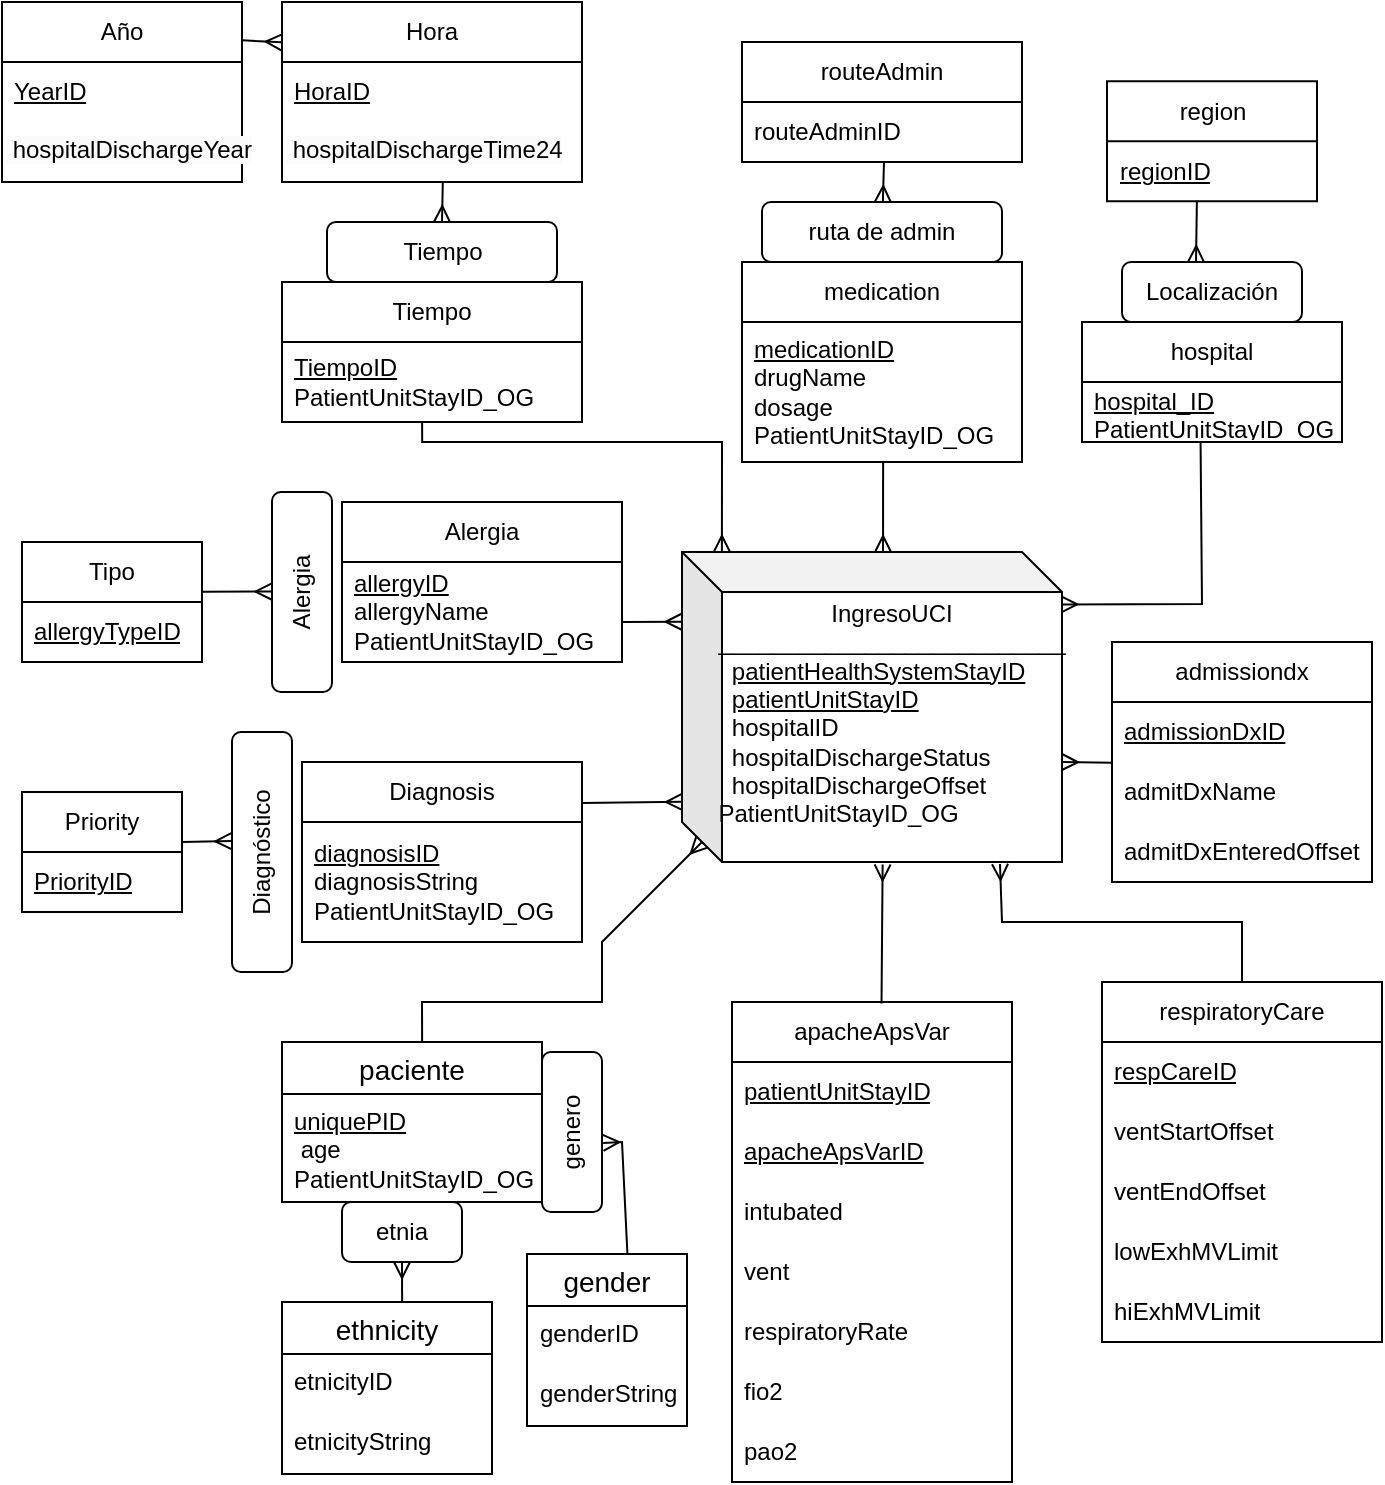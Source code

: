 <mxfile version="25.0.1">
  <diagram name="Page-1" id="neRUsKRhkq-dQKXxiBpQ">
    <mxGraphModel dx="1050" dy="557" grid="1" gridSize="10" guides="1" tooltips="1" connect="1" arrows="1" fold="1" page="1" pageScale="1" pageWidth="850" pageHeight="1100" math="0" shadow="0">
      <root>
        <mxCell id="0" />
        <mxCell id="1" parent="0" />
        <mxCell id="kBk6HN6iRsMimWh2YZ-O-88" value="IngresoUCI&lt;br&gt;&lt;div&gt;__________________________&lt;/div&gt;&lt;div style=&quot;text-align: left;&quot;&gt;&amp;nbsp; &lt;u&gt;patientHealthSystemStayID&lt;/u&gt;&lt;/div&gt;&lt;div style=&quot;text-align: left;&quot;&gt;&amp;nbsp; &lt;u&gt;patientUnitStayID&lt;/u&gt;&lt;/div&gt;&lt;div style=&quot;text-align: left;&quot;&gt;&lt;span style=&quot;white-space: normal;&quot;&gt;&lt;div&gt;&amp;nbsp; hospitalID&lt;/div&gt;&lt;div&gt;&amp;nbsp; hospitalDischargeStatus&lt;/div&gt;&lt;div&gt;&amp;nbsp; hospitalDischargeOffset&lt;/div&gt;&lt;div&gt;PatientUnitStayID_OG&lt;/div&gt;&lt;/span&gt;&lt;/div&gt;&lt;div style=&quot;text-align: left;&quot;&gt;&lt;span style=&quot;white-space: normal;&quot;&gt;&lt;br&gt;&lt;/span&gt;&lt;/div&gt;" style="shape=cube;whiteSpace=wrap;html=1;boundedLbl=1;backgroundOutline=1;darkOpacity=0.05;darkOpacity2=0.1;" parent="1" vertex="1">
          <mxGeometry x="380" y="305" width="190" height="155" as="geometry" />
        </mxCell>
        <mxCell id="kBk6HN6iRsMimWh2YZ-O-89" value="hospital" style="swimlane;fontStyle=0;childLayout=stackLayout;horizontal=1;startSize=30;horizontalStack=0;resizeParent=1;resizeParentMax=0;resizeLast=0;collapsible=1;marginBottom=0;whiteSpace=wrap;html=1;" parent="1" vertex="1">
          <mxGeometry x="580" y="190" width="130" height="60" as="geometry" />
        </mxCell>
        <mxCell id="kBk6HN6iRsMimWh2YZ-O-90" value="&lt;u&gt;hospital_ID&lt;/u&gt;&lt;div&gt;&lt;div&gt;PatientUnitStayID_OG&lt;/div&gt;&lt;/div&gt;" style="text;strokeColor=none;fillColor=none;align=left;verticalAlign=middle;spacingLeft=4;spacingRight=4;overflow=hidden;points=[[0,0.5],[1,0.5]];portConstraint=eastwest;rotatable=0;whiteSpace=wrap;html=1;" parent="kBk6HN6iRsMimWh2YZ-O-89" vertex="1">
          <mxGeometry y="30" width="130" height="30" as="geometry" />
        </mxCell>
        <mxCell id="kBk6HN6iRsMimWh2YZ-O-91" value="medication" style="swimlane;fontStyle=0;childLayout=stackLayout;horizontal=1;startSize=30;horizontalStack=0;resizeParent=1;resizeParentMax=0;resizeLast=0;collapsible=1;marginBottom=0;whiteSpace=wrap;html=1;" parent="1" vertex="1">
          <mxGeometry x="410" y="160" width="140" height="100" as="geometry" />
        </mxCell>
        <mxCell id="kBk6HN6iRsMimWh2YZ-O-92" value="&lt;u&gt;medicationID&lt;/u&gt;&lt;div&gt;drugName&lt;div&gt;dosage&lt;div&gt;PatientUnitStayID_OG&lt;/div&gt;&lt;/div&gt;&lt;/div&gt;" style="text;strokeColor=none;fillColor=none;align=left;verticalAlign=middle;spacingLeft=4;spacingRight=4;overflow=hidden;points=[[0,0.5],[1,0.5]];portConstraint=eastwest;rotatable=0;whiteSpace=wrap;html=1;" parent="kBk6HN6iRsMimWh2YZ-O-91" vertex="1">
          <mxGeometry y="30" width="140" height="70" as="geometry" />
        </mxCell>
        <mxCell id="kBk6HN6iRsMimWh2YZ-O-95" value="respiratoryCare" style="swimlane;fontStyle=0;childLayout=stackLayout;horizontal=1;startSize=30;horizontalStack=0;resizeParent=1;resizeParentMax=0;resizeLast=0;collapsible=1;marginBottom=0;whiteSpace=wrap;html=1;" parent="1" vertex="1">
          <mxGeometry x="590" y="520" width="140" height="180" as="geometry" />
        </mxCell>
        <mxCell id="kBk6HN6iRsMimWh2YZ-O-96" value="&lt;u&gt;respCareID&lt;/u&gt;" style="text;strokeColor=none;fillColor=none;align=left;verticalAlign=middle;spacingLeft=4;spacingRight=4;overflow=hidden;points=[[0,0.5],[1,0.5]];portConstraint=eastwest;rotatable=0;whiteSpace=wrap;html=1;" parent="kBk6HN6iRsMimWh2YZ-O-95" vertex="1">
          <mxGeometry y="30" width="140" height="30" as="geometry" />
        </mxCell>
        <mxCell id="kBk6HN6iRsMimWh2YZ-O-97" value="ventStartOffset" style="text;strokeColor=none;fillColor=none;align=left;verticalAlign=middle;spacingLeft=4;spacingRight=4;overflow=hidden;points=[[0,0.5],[1,0.5]];portConstraint=eastwest;rotatable=0;whiteSpace=wrap;html=1;" parent="kBk6HN6iRsMimWh2YZ-O-95" vertex="1">
          <mxGeometry y="60" width="140" height="30" as="geometry" />
        </mxCell>
        <mxCell id="kBk6HN6iRsMimWh2YZ-O-98" value="ventEndOffset" style="text;strokeColor=none;fillColor=none;align=left;verticalAlign=middle;spacingLeft=4;spacingRight=4;overflow=hidden;points=[[0,0.5],[1,0.5]];portConstraint=eastwest;rotatable=0;whiteSpace=wrap;html=1;" parent="kBk6HN6iRsMimWh2YZ-O-95" vertex="1">
          <mxGeometry y="90" width="140" height="30" as="geometry" />
        </mxCell>
        <mxCell id="kBk6HN6iRsMimWh2YZ-O-99" value="lowExhMVLimit" style="text;strokeColor=none;fillColor=none;align=left;verticalAlign=middle;spacingLeft=4;spacingRight=4;overflow=hidden;points=[[0,0.5],[1,0.5]];portConstraint=eastwest;rotatable=0;whiteSpace=wrap;html=1;" parent="kBk6HN6iRsMimWh2YZ-O-95" vertex="1">
          <mxGeometry y="120" width="140" height="30" as="geometry" />
        </mxCell>
        <mxCell id="kBk6HN6iRsMimWh2YZ-O-100" value="hiExhMVLimit" style="text;strokeColor=none;fillColor=none;align=left;verticalAlign=middle;spacingLeft=4;spacingRight=4;overflow=hidden;points=[[0,0.5],[1,0.5]];portConstraint=eastwest;rotatable=0;whiteSpace=wrap;html=1;" parent="kBk6HN6iRsMimWh2YZ-O-95" vertex="1">
          <mxGeometry y="150" width="140" height="30" as="geometry" />
        </mxCell>
        <mxCell id="kBk6HN6iRsMimWh2YZ-O-101" value="admissiondx" style="swimlane;fontStyle=0;childLayout=stackLayout;horizontal=1;startSize=30;horizontalStack=0;resizeParent=1;resizeParentMax=0;resizeLast=0;collapsible=1;marginBottom=0;whiteSpace=wrap;html=1;" parent="1" vertex="1">
          <mxGeometry x="595" y="350" width="130" height="120" as="geometry" />
        </mxCell>
        <mxCell id="kBk6HN6iRsMimWh2YZ-O-102" value="&lt;u&gt;admissionDxID&lt;/u&gt;" style="text;strokeColor=none;fillColor=none;align=left;verticalAlign=middle;spacingLeft=4;spacingRight=4;overflow=hidden;points=[[0,0.5],[1,0.5]];portConstraint=eastwest;rotatable=0;whiteSpace=wrap;html=1;" parent="kBk6HN6iRsMimWh2YZ-O-101" vertex="1">
          <mxGeometry y="30" width="130" height="30" as="geometry" />
        </mxCell>
        <mxCell id="kBk6HN6iRsMimWh2YZ-O-103" value="admitDxName" style="text;strokeColor=none;fillColor=none;align=left;verticalAlign=middle;spacingLeft=4;spacingRight=4;overflow=hidden;points=[[0,0.5],[1,0.5]];portConstraint=eastwest;rotatable=0;whiteSpace=wrap;html=1;" parent="kBk6HN6iRsMimWh2YZ-O-101" vertex="1">
          <mxGeometry y="60" width="130" height="30" as="geometry" />
        </mxCell>
        <mxCell id="kBk6HN6iRsMimWh2YZ-O-104" value="admitDxEnteredOffset" style="text;strokeColor=none;fillColor=none;align=left;verticalAlign=middle;spacingLeft=4;spacingRight=4;overflow=hidden;points=[[0,0.5],[1,0.5]];portConstraint=eastwest;rotatable=0;whiteSpace=wrap;html=1;" parent="kBk6HN6iRsMimWh2YZ-O-101" vertex="1">
          <mxGeometry y="90" width="130" height="30" as="geometry" />
        </mxCell>
        <mxCell id="kBk6HN6iRsMimWh2YZ-O-105" value="apacheApsVar" style="swimlane;fontStyle=0;childLayout=stackLayout;horizontal=1;startSize=30;horizontalStack=0;resizeParent=1;resizeParentMax=0;resizeLast=0;collapsible=1;marginBottom=0;whiteSpace=wrap;html=1;" parent="1" vertex="1">
          <mxGeometry x="405" y="530" width="140" height="240" as="geometry" />
        </mxCell>
        <mxCell id="kBk6HN6iRsMimWh2YZ-O-106" value="&lt;u&gt;patientUnitStayID&lt;/u&gt;" style="text;strokeColor=none;fillColor=none;align=left;verticalAlign=middle;spacingLeft=4;spacingRight=4;overflow=hidden;points=[[0,0.5],[1,0.5]];portConstraint=eastwest;rotatable=0;whiteSpace=wrap;html=1;" parent="kBk6HN6iRsMimWh2YZ-O-105" vertex="1">
          <mxGeometry y="30" width="140" height="30" as="geometry" />
        </mxCell>
        <mxCell id="kBk6HN6iRsMimWh2YZ-O-107" value="&lt;u&gt;apacheApsVarID&lt;/u&gt;" style="text;strokeColor=none;fillColor=none;align=left;verticalAlign=middle;spacingLeft=4;spacingRight=4;overflow=hidden;points=[[0,0.5],[1,0.5]];portConstraint=eastwest;rotatable=0;whiteSpace=wrap;html=1;" parent="kBk6HN6iRsMimWh2YZ-O-105" vertex="1">
          <mxGeometry y="60" width="140" height="30" as="geometry" />
        </mxCell>
        <mxCell id="kBk6HN6iRsMimWh2YZ-O-108" value="intubated" style="text;strokeColor=none;fillColor=none;align=left;verticalAlign=middle;spacingLeft=4;spacingRight=4;overflow=hidden;points=[[0,0.5],[1,0.5]];portConstraint=eastwest;rotatable=0;whiteSpace=wrap;html=1;" parent="kBk6HN6iRsMimWh2YZ-O-105" vertex="1">
          <mxGeometry y="90" width="140" height="30" as="geometry" />
        </mxCell>
        <mxCell id="kBk6HN6iRsMimWh2YZ-O-109" value="vent" style="text;strokeColor=none;fillColor=none;align=left;verticalAlign=middle;spacingLeft=4;spacingRight=4;overflow=hidden;points=[[0,0.5],[1,0.5]];portConstraint=eastwest;rotatable=0;whiteSpace=wrap;html=1;" parent="kBk6HN6iRsMimWh2YZ-O-105" vertex="1">
          <mxGeometry y="120" width="140" height="30" as="geometry" />
        </mxCell>
        <mxCell id="kBk6HN6iRsMimWh2YZ-O-110" value="respiratoryRate" style="text;strokeColor=none;fillColor=none;align=left;verticalAlign=middle;spacingLeft=4;spacingRight=4;overflow=hidden;points=[[0,0.5],[1,0.5]];portConstraint=eastwest;rotatable=0;whiteSpace=wrap;html=1;" parent="kBk6HN6iRsMimWh2YZ-O-105" vertex="1">
          <mxGeometry y="150" width="140" height="30" as="geometry" />
        </mxCell>
        <mxCell id="kBk6HN6iRsMimWh2YZ-O-111" value="fio2" style="text;strokeColor=none;fillColor=none;align=left;verticalAlign=middle;spacingLeft=4;spacingRight=4;overflow=hidden;points=[[0,0.5],[1,0.5]];portConstraint=eastwest;rotatable=0;whiteSpace=wrap;html=1;" parent="kBk6HN6iRsMimWh2YZ-O-105" vertex="1">
          <mxGeometry y="180" width="140" height="30" as="geometry" />
        </mxCell>
        <mxCell id="kBk6HN6iRsMimWh2YZ-O-112" value="pao2" style="text;strokeColor=none;fillColor=none;align=left;verticalAlign=middle;spacingLeft=4;spacingRight=4;overflow=hidden;points=[[0,0.5],[1,0.5]];portConstraint=eastwest;rotatable=0;whiteSpace=wrap;html=1;" parent="kBk6HN6iRsMimWh2YZ-O-105" vertex="1">
          <mxGeometry y="210" width="140" height="30" as="geometry" />
        </mxCell>
        <mxCell id="kBk6HN6iRsMimWh2YZ-O-113" value="region" style="swimlane;fontStyle=0;childLayout=stackLayout;horizontal=1;startSize=30;horizontalStack=0;resizeParent=1;resizeParentMax=0;resizeLast=0;collapsible=1;marginBottom=0;whiteSpace=wrap;html=1;" parent="1" vertex="1">
          <mxGeometry x="592.5" y="69.61" width="105" height="60" as="geometry" />
        </mxCell>
        <mxCell id="kBk6HN6iRsMimWh2YZ-O-114" value="&lt;u&gt;regionID&lt;/u&gt;" style="text;strokeColor=none;fillColor=none;align=left;verticalAlign=middle;spacingLeft=4;spacingRight=4;overflow=hidden;points=[[0,0.5],[1,0.5]];portConstraint=eastwest;rotatable=0;whiteSpace=wrap;html=1;" parent="kBk6HN6iRsMimWh2YZ-O-113" vertex="1">
          <mxGeometry y="30" width="105" height="30" as="geometry" />
        </mxCell>
        <mxCell id="kBk6HN6iRsMimWh2YZ-O-115" value="&lt;span style=&quot;text-align: left;&quot;&gt;Priority&lt;/span&gt;" style="swimlane;fontStyle=0;childLayout=stackLayout;horizontal=1;startSize=30;horizontalStack=0;resizeParent=1;resizeParentMax=0;resizeLast=0;collapsible=1;marginBottom=0;whiteSpace=wrap;html=1;" parent="1" vertex="1">
          <mxGeometry x="50" y="425" width="80" height="60" as="geometry" />
        </mxCell>
        <mxCell id="kBk6HN6iRsMimWh2YZ-O-116" value="&lt;u&gt;PriorityID&lt;/u&gt;" style="text;strokeColor=none;fillColor=none;align=left;verticalAlign=middle;spacingLeft=4;spacingRight=4;overflow=hidden;points=[[0,0.5],[1,0.5]];portConstraint=eastwest;rotatable=0;whiteSpace=wrap;html=1;" parent="kBk6HN6iRsMimWh2YZ-O-115" vertex="1">
          <mxGeometry y="30" width="80" height="30" as="geometry" />
        </mxCell>
        <mxCell id="kBk6HN6iRsMimWh2YZ-O-117" value="&lt;span style=&quot;text-align: left;&quot;&gt;Diagnosis&lt;/span&gt;" style="swimlane;fontStyle=0;childLayout=stackLayout;horizontal=1;startSize=30;horizontalStack=0;resizeParent=1;resizeParentMax=0;resizeLast=0;collapsible=1;marginBottom=0;whiteSpace=wrap;html=1;" parent="1" vertex="1">
          <mxGeometry x="190" y="410" width="140" height="90" as="geometry" />
        </mxCell>
        <mxCell id="kBk6HN6iRsMimWh2YZ-O-118" value="&lt;u&gt;diagnosisID&lt;/u&gt;&lt;div&gt;diagnosisString&lt;div&gt;PatientUnitStayID_OG&lt;/div&gt;&lt;/div&gt;" style="text;strokeColor=none;fillColor=none;align=left;verticalAlign=middle;spacingLeft=4;spacingRight=4;overflow=hidden;points=[[0,0.5],[1,0.5]];portConstraint=eastwest;rotatable=0;whiteSpace=wrap;html=1;" parent="kBk6HN6iRsMimWh2YZ-O-117" vertex="1">
          <mxGeometry y="30" width="140" height="60" as="geometry" />
        </mxCell>
        <mxCell id="kBk6HN6iRsMimWh2YZ-O-120" value="Tipo" style="swimlane;fontStyle=0;childLayout=stackLayout;horizontal=1;startSize=30;horizontalStack=0;resizeParent=1;resizeParentMax=0;resizeLast=0;collapsible=1;marginBottom=0;whiteSpace=wrap;html=1;" parent="1" vertex="1">
          <mxGeometry x="50" y="300" width="90" height="60" as="geometry" />
        </mxCell>
        <mxCell id="kBk6HN6iRsMimWh2YZ-O-121" value="&lt;u&gt;allergyTypeID&lt;/u&gt;" style="text;strokeColor=none;fillColor=none;align=left;verticalAlign=middle;spacingLeft=4;spacingRight=4;overflow=hidden;points=[[0,0.5],[1,0.5]];portConstraint=eastwest;rotatable=0;whiteSpace=wrap;html=1;" parent="kBk6HN6iRsMimWh2YZ-O-120" vertex="1">
          <mxGeometry y="30" width="90" height="30" as="geometry" />
        </mxCell>
        <mxCell id="kBk6HN6iRsMimWh2YZ-O-122" value="Alergia" style="swimlane;fontStyle=0;childLayout=stackLayout;horizontal=1;startSize=30;horizontalStack=0;resizeParent=1;resizeParentMax=0;resizeLast=0;collapsible=1;marginBottom=0;whiteSpace=wrap;html=1;" parent="1" vertex="1">
          <mxGeometry x="210" y="280" width="140" height="80" as="geometry" />
        </mxCell>
        <mxCell id="kBk6HN6iRsMimWh2YZ-O-123" value="&lt;u&gt;allergyID&lt;/u&gt;&lt;div&gt;allergyName&lt;div&gt;PatientUnitStayID_OG&lt;/div&gt;&lt;/div&gt;" style="text;strokeColor=none;fillColor=none;align=left;verticalAlign=middle;spacingLeft=4;spacingRight=4;overflow=hidden;points=[[0,0.5],[1,0.5]];portConstraint=eastwest;rotatable=0;whiteSpace=wrap;html=1;" parent="kBk6HN6iRsMimWh2YZ-O-122" vertex="1">
          <mxGeometry y="30" width="140" height="50" as="geometry" />
        </mxCell>
        <mxCell id="kBk6HN6iRsMimWh2YZ-O-125" value="Año" style="swimlane;fontStyle=0;childLayout=stackLayout;horizontal=1;startSize=30;horizontalStack=0;resizeParent=1;resizeParentMax=0;resizeLast=0;collapsible=1;marginBottom=0;whiteSpace=wrap;html=1;" parent="1" vertex="1">
          <mxGeometry x="40" y="30" width="120" height="90" as="geometry" />
        </mxCell>
        <mxCell id="kBk6HN6iRsMimWh2YZ-O-126" value="&lt;u&gt;YearID&lt;/u&gt;" style="text;strokeColor=none;fillColor=none;align=left;verticalAlign=middle;spacingLeft=4;spacingRight=4;overflow=hidden;points=[[0,0.5],[1,0.5]];portConstraint=eastwest;rotatable=0;whiteSpace=wrap;html=1;" parent="kBk6HN6iRsMimWh2YZ-O-125" vertex="1">
          <mxGeometry y="30" width="120" height="30" as="geometry" />
        </mxCell>
        <mxCell id="kBk6HN6iRsMimWh2YZ-O-127" value="&lt;span style=&quot;color: rgb(0, 0, 0); font-family: Helvetica; font-size: 12px; font-style: normal; font-variant-ligatures: normal; font-variant-caps: normal; font-weight: 400; letter-spacing: normal; orphans: 2; text-align: left; text-indent: 0px; text-transform: none; widows: 2; word-spacing: 0px; -webkit-text-stroke-width: 0px; white-space: normal; background-color: rgb(251, 251, 251); text-decoration-thickness: initial; text-decoration-style: initial; text-decoration-color: initial; display: inline !important; float: none;&quot;&gt;&amp;nbsp;hospitalDischargeYear&lt;/span&gt;" style="text;whiteSpace=wrap;html=1;" parent="kBk6HN6iRsMimWh2YZ-O-125" vertex="1">
          <mxGeometry y="60" width="120" height="30" as="geometry" />
        </mxCell>
        <mxCell id="kBk6HN6iRsMimWh2YZ-O-128" value="Tiempo" style="rounded=1;whiteSpace=wrap;html=1;rotation=0;" parent="1" vertex="1">
          <mxGeometry x="202.5" y="140" width="115" height="30" as="geometry" />
        </mxCell>
        <mxCell id="kBk6HN6iRsMimWh2YZ-O-129" value="Diagnóstico" style="rounded=1;whiteSpace=wrap;html=1;rotation=-90;" parent="1" vertex="1">
          <mxGeometry x="110" y="440" width="120" height="30" as="geometry" />
        </mxCell>
        <mxCell id="kBk6HN6iRsMimWh2YZ-O-130" value="ruta de admin" style="rounded=1;whiteSpace=wrap;html=1;rotation=0;" parent="1" vertex="1">
          <mxGeometry x="420" y="130" width="120" height="30" as="geometry" />
        </mxCell>
        <mxCell id="kBk6HN6iRsMimWh2YZ-O-131" value="Localización" style="rounded=1;whiteSpace=wrap;html=1;rotation=0;" parent="1" vertex="1">
          <mxGeometry x="600" y="160" width="90" height="30" as="geometry" />
        </mxCell>
        <mxCell id="kBk6HN6iRsMimWh2YZ-O-132" value="Alergia" style="rounded=1;whiteSpace=wrap;html=1;rotation=-90;" parent="1" vertex="1">
          <mxGeometry x="140" y="310" width="100" height="30" as="geometry" />
        </mxCell>
        <mxCell id="kBk6HN6iRsMimWh2YZ-O-133" value="Tiempo" style="swimlane;fontStyle=0;childLayout=stackLayout;horizontal=1;startSize=30;horizontalStack=0;resizeParent=1;resizeParentMax=0;resizeLast=0;collapsible=1;marginBottom=0;whiteSpace=wrap;html=1;" parent="1" vertex="1">
          <mxGeometry x="180" y="170" width="150" height="70" as="geometry" />
        </mxCell>
        <mxCell id="kBk6HN6iRsMimWh2YZ-O-134" value="&lt;u&gt;TiempoID&lt;/u&gt;&lt;div&gt;&lt;div&gt;PatientUnitStayID_OG&lt;/div&gt;&lt;/div&gt;" style="text;strokeColor=none;fillColor=none;align=left;verticalAlign=middle;spacingLeft=4;spacingRight=4;overflow=hidden;points=[[0,0.5],[1,0.5]];portConstraint=eastwest;rotatable=0;whiteSpace=wrap;html=1;" parent="kBk6HN6iRsMimWh2YZ-O-133" vertex="1">
          <mxGeometry y="30" width="150" height="40" as="geometry" />
        </mxCell>
        <mxCell id="kBk6HN6iRsMimWh2YZ-O-135" value="" style="fontSize=12;html=1;endArrow=ERmany;rounded=0;edgeStyle=orthogonalEdgeStyle;exitX=0.467;exitY=0.991;exitDx=0;exitDy=0;exitPerimeter=0;entryX=0.105;entryY=-0.001;entryDx=0;entryDy=0;entryPerimeter=0;" parent="1" source="kBk6HN6iRsMimWh2YZ-O-134" target="kBk6HN6iRsMimWh2YZ-O-88" edge="1">
          <mxGeometry width="100" height="100" relative="1" as="geometry">
            <mxPoint x="250" y="250" as="sourcePoint" />
            <mxPoint x="400" y="300" as="targetPoint" />
            <Array as="points">
              <mxPoint x="250" y="250" />
              <mxPoint x="400" y="250" />
            </Array>
          </mxGeometry>
        </mxCell>
        <mxCell id="kBk6HN6iRsMimWh2YZ-O-136" value="" style="fontSize=12;html=1;endArrow=ERmany;rounded=0;entryX=0.5;entryY=0;entryDx=0;entryDy=0;exitX=0.536;exitY=1.001;exitDx=0;exitDy=0;exitPerimeter=0;" parent="1" source="kBk6HN6iRsMimWh2YZ-O-141" target="kBk6HN6iRsMimWh2YZ-O-128" edge="1">
          <mxGeometry width="100" height="100" relative="1" as="geometry">
            <mxPoint x="254.5" y="100" as="sourcePoint" />
            <mxPoint x="254.5" y="130" as="targetPoint" />
          </mxGeometry>
        </mxCell>
        <mxCell id="kBk6HN6iRsMimWh2YZ-O-137" value="routeAdmin" style="swimlane;fontStyle=0;childLayout=stackLayout;horizontal=1;startSize=30;horizontalStack=0;resizeParent=1;resizeParentMax=0;resizeLast=0;collapsible=1;marginBottom=0;whiteSpace=wrap;html=1;" parent="1" vertex="1">
          <mxGeometry x="410" y="50" width="140" height="60" as="geometry" />
        </mxCell>
        <mxCell id="kBk6HN6iRsMimWh2YZ-O-138" value="routeAdminID" style="text;strokeColor=none;fillColor=none;align=left;verticalAlign=middle;spacingLeft=4;spacingRight=4;overflow=hidden;points=[[0,0.5],[1,0.5]];portConstraint=eastwest;rotatable=0;whiteSpace=wrap;html=1;" parent="kBk6HN6iRsMimWh2YZ-O-137" vertex="1">
          <mxGeometry y="30" width="140" height="30" as="geometry" />
        </mxCell>
        <mxCell id="kBk6HN6iRsMimWh2YZ-O-139" value="Hora" style="swimlane;fontStyle=0;childLayout=stackLayout;horizontal=1;startSize=30;horizontalStack=0;resizeParent=1;resizeParentMax=0;resizeLast=0;collapsible=1;marginBottom=0;whiteSpace=wrap;html=1;" parent="1" vertex="1">
          <mxGeometry x="180" y="30" width="150" height="90" as="geometry" />
        </mxCell>
        <mxCell id="kBk6HN6iRsMimWh2YZ-O-140" value="&lt;u&gt;HoraID&lt;/u&gt;" style="text;strokeColor=none;fillColor=none;align=left;verticalAlign=middle;spacingLeft=4;spacingRight=4;overflow=hidden;points=[[0,0.5],[1,0.5]];portConstraint=eastwest;rotatable=0;whiteSpace=wrap;html=1;" parent="kBk6HN6iRsMimWh2YZ-O-139" vertex="1">
          <mxGeometry y="30" width="150" height="30" as="geometry" />
        </mxCell>
        <mxCell id="kBk6HN6iRsMimWh2YZ-O-141" value="&lt;div style=&quot;forced-color-adjust: none; color: rgb(0, 0, 0); font-family: Helvetica; font-size: 12px; font-style: normal; font-variant-ligatures: normal; font-variant-caps: normal; font-weight: 400; letter-spacing: normal; orphans: 2; text-indent: 0px; text-transform: none; widows: 2; word-spacing: 0px; -webkit-text-stroke-width: 0px; white-space: normal; background-color: rgb(251, 251, 251); text-decoration-thickness: initial; text-decoration-style: initial; text-decoration-color: initial; text-align: left;&quot;&gt;&lt;span style=&quot;forced-color-adjust: none; background-color: initial;&quot;&gt;&amp;nbsp;hospitalDischargeTime24&lt;/span&gt;&lt;/div&gt;" style="text;whiteSpace=wrap;html=1;" parent="kBk6HN6iRsMimWh2YZ-O-139" vertex="1">
          <mxGeometry y="60" width="150" height="30" as="geometry" />
        </mxCell>
        <mxCell id="kBk6HN6iRsMimWh2YZ-O-142" value="" style="fontSize=12;html=1;endArrow=ERmany;rounded=0;entryX=0.61;entryY=-0.011;entryDx=0;entryDy=0;entryPerimeter=0;" parent="1" edge="1">
          <mxGeometry width="100" height="100" relative="1" as="geometry">
            <mxPoint x="140" y="324.88" as="sourcePoint" />
            <mxPoint x="174.67" y="324.76" as="targetPoint" />
          </mxGeometry>
        </mxCell>
        <mxCell id="kBk6HN6iRsMimWh2YZ-O-143" value="" style="fontSize=12;html=1;endArrow=ERmany;rounded=0;entryX=-0.001;entryY=0.225;entryDx=0;entryDy=0;entryPerimeter=0;exitX=1.001;exitY=0.601;exitDx=0;exitDy=0;exitPerimeter=0;" parent="1" source="kBk6HN6iRsMimWh2YZ-O-123" target="kBk6HN6iRsMimWh2YZ-O-88" edge="1">
          <mxGeometry width="100" height="100" relative="1" as="geometry">
            <mxPoint x="340" y="305" as="sourcePoint" />
            <mxPoint x="375" y="305.28" as="targetPoint" />
          </mxGeometry>
        </mxCell>
        <mxCell id="kBk6HN6iRsMimWh2YZ-O-144" value="" style="fontSize=12;html=1;endArrow=ERmany;rounded=0;entryX=0.61;entryY=-0.011;entryDx=0;entryDy=0;entryPerimeter=0;" parent="1" edge="1">
          <mxGeometry width="100" height="100" relative="1" as="geometry">
            <mxPoint x="130" y="450" as="sourcePoint" />
            <mxPoint x="154.67" y="449.52" as="targetPoint" />
          </mxGeometry>
        </mxCell>
        <mxCell id="kBk6HN6iRsMimWh2YZ-O-145" value="" style="fontSize=12;html=1;endArrow=ERmany;rounded=0;entryX=0;entryY=0.806;entryDx=0;entryDy=0;entryPerimeter=0;" parent="1" target="kBk6HN6iRsMimWh2YZ-O-88" edge="1">
          <mxGeometry width="100" height="100" relative="1" as="geometry">
            <mxPoint x="330" y="430.48" as="sourcePoint" />
            <mxPoint x="354.67" y="430" as="targetPoint" />
          </mxGeometry>
        </mxCell>
        <mxCell id="kBk6HN6iRsMimWh2YZ-O-146" value="" style="fontSize=12;html=1;endArrow=ERmany;rounded=0;entryX=0;entryY=0;entryDx=10;entryDy=145;entryPerimeter=0;exitX=0.539;exitY=0.003;exitDx=0;exitDy=0;exitPerimeter=0;" parent="1" source="kBk6HN6iRsMimWh2YZ-O-170" target="kBk6HN6iRsMimWh2YZ-O-88" edge="1">
          <mxGeometry width="100" height="100" relative="1" as="geometry">
            <mxPoint x="190" y="540" as="sourcePoint" />
            <mxPoint x="390" y="460" as="targetPoint" />
            <Array as="points">
              <mxPoint x="250" y="530" />
              <mxPoint x="340" y="530" />
              <mxPoint x="340" y="500" />
              <mxPoint x="350" y="490" />
              <mxPoint x="370" y="470" />
            </Array>
          </mxGeometry>
        </mxCell>
        <mxCell id="kBk6HN6iRsMimWh2YZ-O-147" value="" style="fontSize=12;html=1;endArrow=ERmany;rounded=0;entryX=0.528;entryY=1.008;entryDx=0;entryDy=0;entryPerimeter=0;exitX=0.534;exitY=0.003;exitDx=0;exitDy=0;exitPerimeter=0;" parent="1" source="kBk6HN6iRsMimWh2YZ-O-105" target="kBk6HN6iRsMimWh2YZ-O-88" edge="1">
          <mxGeometry width="100" height="100" relative="1" as="geometry">
            <mxPoint x="420" y="560" as="sourcePoint" />
            <mxPoint x="420" y="463" as="targetPoint" />
            <Array as="points">
              <mxPoint x="480" y="500" />
            </Array>
          </mxGeometry>
        </mxCell>
        <mxCell id="kBk6HN6iRsMimWh2YZ-O-148" value="" style="fontSize=12;html=1;endArrow=ERmany;rounded=0;exitX=0.5;exitY=0;exitDx=0;exitDy=0;" parent="1" source="kBk6HN6iRsMimWh2YZ-O-95" edge="1">
          <mxGeometry width="100" height="100" relative="1" as="geometry">
            <mxPoint x="539" y="520" as="sourcePoint" />
            <mxPoint x="539" y="461" as="targetPoint" />
            <Array as="points">
              <mxPoint x="660" y="490" />
              <mxPoint x="540" y="490" />
            </Array>
          </mxGeometry>
        </mxCell>
        <mxCell id="kBk6HN6iRsMimWh2YZ-O-151" value="" style="fontSize=12;html=1;endArrow=ERmany;rounded=0;entryX=-0.001;entryY=0.224;entryDx=0;entryDy=0;entryPerimeter=0;exitX=1.001;exitY=0.213;exitDx=0;exitDy=0;exitPerimeter=0;" parent="1" source="kBk6HN6iRsMimWh2YZ-O-125" target="kBk6HN6iRsMimWh2YZ-O-139" edge="1">
          <mxGeometry width="100" height="100" relative="1" as="geometry">
            <mxPoint x="160" y="70" as="sourcePoint" />
            <mxPoint x="159" y="90" as="targetPoint" />
          </mxGeometry>
        </mxCell>
        <mxCell id="kBk6HN6iRsMimWh2YZ-O-152" value="" style="fontSize=12;html=1;endArrow=ERmany;rounded=0;exitX=0.504;exitY=1;exitDx=0;exitDy=0;exitPerimeter=0;entryX=0.529;entryY=0;entryDx=0;entryDy=0;entryPerimeter=0;" parent="1" source="kBk6HN6iRsMimWh2YZ-O-92" target="kBk6HN6iRsMimWh2YZ-O-88" edge="1">
          <mxGeometry width="100" height="100" relative="1" as="geometry">
            <mxPoint x="480" y="289.64" as="sourcePoint" />
            <mxPoint x="480" y="300" as="targetPoint" />
          </mxGeometry>
        </mxCell>
        <mxCell id="kBk6HN6iRsMimWh2YZ-O-153" value="" style="fontSize=12;html=1;endArrow=ERmany;rounded=0;" parent="1" target="kBk6HN6iRsMimWh2YZ-O-130" edge="1">
          <mxGeometry width="100" height="100" relative="1" as="geometry">
            <mxPoint x="481" y="110" as="sourcePoint" />
            <mxPoint x="490" y="120" as="targetPoint" />
          </mxGeometry>
        </mxCell>
        <mxCell id="kBk6HN6iRsMimWh2YZ-O-154" value="" style="fontSize=12;html=1;endArrow=ERmany;rounded=0;exitX=0.456;exitY=1.001;exitDx=0;exitDy=0;exitPerimeter=0;entryX=0.998;entryY=0.169;entryDx=0;entryDy=0;entryPerimeter=0;" parent="1" source="kBk6HN6iRsMimWh2YZ-O-90" target="kBk6HN6iRsMimWh2YZ-O-88" edge="1">
          <mxGeometry width="100" height="100" relative="1" as="geometry">
            <mxPoint x="640" y="300" as="sourcePoint" />
            <mxPoint x="641" y="325" as="targetPoint" />
            <Array as="points">
              <mxPoint x="640" y="331" />
            </Array>
          </mxGeometry>
        </mxCell>
        <mxCell id="kBk6HN6iRsMimWh2YZ-O-155" value="" style="fontSize=12;html=1;endArrow=ERmany;rounded=0;exitX=0.428;exitY=0.992;exitDx=0;exitDy=0;exitPerimeter=0;entryX=0.439;entryY=0.013;entryDx=0;entryDy=0;entryPerimeter=0;" parent="1" source="kBk6HN6iRsMimWh2YZ-O-114" edge="1">
          <mxGeometry width="100" height="100" relative="1" as="geometry">
            <mxPoint x="657.29" y="129.61" as="sourcePoint" />
            <mxPoint x="637.01" y="160" as="targetPoint" />
          </mxGeometry>
        </mxCell>
        <mxCell id="kBk6HN6iRsMimWh2YZ-O-156" value="ethnicity" style="swimlane;fontStyle=0;childLayout=stackLayout;horizontal=1;startSize=26;horizontalStack=0;resizeParent=1;resizeParentMax=0;resizeLast=0;collapsible=1;marginBottom=0;align=center;fontSize=14;" parent="1" vertex="1">
          <mxGeometry x="180" y="680" width="105" height="86" as="geometry" />
        </mxCell>
        <mxCell id="kBk6HN6iRsMimWh2YZ-O-157" value="etnicityID" style="text;strokeColor=none;fillColor=none;spacingLeft=4;spacingRight=4;overflow=hidden;rotatable=0;points=[[0,0.5],[1,0.5]];portConstraint=eastwest;fontSize=12;whiteSpace=wrap;html=1;" parent="kBk6HN6iRsMimWh2YZ-O-156" vertex="1">
          <mxGeometry y="26" width="105" height="30" as="geometry" />
        </mxCell>
        <mxCell id="kBk6HN6iRsMimWh2YZ-O-158" value="etnicityString" style="text;strokeColor=none;fillColor=none;spacingLeft=4;spacingRight=4;overflow=hidden;rotatable=0;points=[[0,0.5],[1,0.5]];portConstraint=eastwest;fontSize=12;whiteSpace=wrap;html=1;" parent="kBk6HN6iRsMimWh2YZ-O-156" vertex="1">
          <mxGeometry y="56" width="105" height="30" as="geometry" />
        </mxCell>
        <mxCell id="kBk6HN6iRsMimWh2YZ-O-165" value="gender" style="swimlane;fontStyle=0;childLayout=stackLayout;horizontal=1;startSize=26;horizontalStack=0;resizeParent=1;resizeParentMax=0;resizeLast=0;collapsible=1;marginBottom=0;align=center;fontSize=14;" parent="1" vertex="1">
          <mxGeometry x="302.5" y="656" width="80" height="86" as="geometry" />
        </mxCell>
        <mxCell id="kBk6HN6iRsMimWh2YZ-O-166" value="genderID" style="text;strokeColor=none;fillColor=none;spacingLeft=4;spacingRight=4;overflow=hidden;rotatable=0;points=[[0,0.5],[1,0.5]];portConstraint=eastwest;fontSize=12;whiteSpace=wrap;html=1;" parent="kBk6HN6iRsMimWh2YZ-O-165" vertex="1">
          <mxGeometry y="26" width="80" height="30" as="geometry" />
        </mxCell>
        <mxCell id="kBk6HN6iRsMimWh2YZ-O-167" value="genderString" style="text;strokeColor=none;fillColor=none;spacingLeft=4;spacingRight=4;overflow=hidden;rotatable=0;points=[[0,0.5],[1,0.5]];portConstraint=eastwest;fontSize=12;whiteSpace=wrap;html=1;" parent="kBk6HN6iRsMimWh2YZ-O-165" vertex="1">
          <mxGeometry y="56" width="80" height="30" as="geometry" />
        </mxCell>
        <mxCell id="kBk6HN6iRsMimWh2YZ-O-168" value="etnia" style="rounded=1;whiteSpace=wrap;html=1;rotation=0;" parent="1" vertex="1">
          <mxGeometry x="210" y="630" width="60" height="30" as="geometry" />
        </mxCell>
        <mxCell id="kBk6HN6iRsMimWh2YZ-O-169" value="" style="fontSize=12;html=1;endArrow=ERmany;rounded=0;entryX=0.5;entryY=1;entryDx=0;entryDy=0;exitX=0.572;exitY=-0.005;exitDx=0;exitDy=0;exitPerimeter=0;" parent="1" source="kBk6HN6iRsMimWh2YZ-O-156" target="kBk6HN6iRsMimWh2YZ-O-168" edge="1">
          <mxGeometry width="100" height="100" relative="1" as="geometry">
            <mxPoint x="232.5" y="716" as="sourcePoint" />
            <mxPoint x="212.1" y="701" as="targetPoint" />
            <Array as="points" />
          </mxGeometry>
        </mxCell>
        <mxCell id="kBk6HN6iRsMimWh2YZ-O-170" value="paciente" style="swimlane;fontStyle=0;childLayout=stackLayout;horizontal=1;startSize=26;horizontalStack=0;resizeParent=1;resizeParentMax=0;resizeLast=0;collapsible=1;marginBottom=0;align=center;fontSize=14;" parent="1" vertex="1">
          <mxGeometry x="180" y="550" width="130" height="80" as="geometry" />
        </mxCell>
        <mxCell id="kBk6HN6iRsMimWh2YZ-O-171" value="&lt;u&gt;uniquePID&lt;/u&gt;&lt;div&gt;&amp;nbsp;age&lt;div&gt;PatientUnitStayID_OG&lt;/div&gt;&lt;/div&gt;&lt;div&gt;&lt;br&gt;&lt;/div&gt;" style="text;strokeColor=none;fillColor=none;spacingLeft=4;spacingRight=4;overflow=hidden;rotatable=0;points=[[0,0.5],[1,0.5]];portConstraint=eastwest;fontSize=12;whiteSpace=wrap;html=1;" parent="kBk6HN6iRsMimWh2YZ-O-170" vertex="1">
          <mxGeometry y="26" width="130" height="54" as="geometry" />
        </mxCell>
        <mxCell id="kBk6HN6iRsMimWh2YZ-O-173" value="genero" style="rounded=1;whiteSpace=wrap;html=1;rotation=-90;" parent="1" vertex="1">
          <mxGeometry x="285" y="580" width="80" height="30" as="geometry" />
        </mxCell>
        <mxCell id="kBk6HN6iRsMimWh2YZ-O-174" value="" style="fontSize=12;html=1;endArrow=ERmany;rounded=0;entryX=0.432;entryY=1.019;entryDx=0;entryDy=0;entryPerimeter=0;exitX=0.628;exitY=0.005;exitDx=0;exitDy=0;exitPerimeter=0;" parent="1" source="kBk6HN6iRsMimWh2YZ-O-165" target="kBk6HN6iRsMimWh2YZ-O-173" edge="1">
          <mxGeometry width="100" height="100" relative="1" as="geometry">
            <mxPoint x="352.5" y="654" as="sourcePoint" />
            <mxPoint x="357.5" y="616" as="targetPoint" />
            <Array as="points">
              <mxPoint x="350" y="600" />
            </Array>
          </mxGeometry>
        </mxCell>
        <mxCell id="kBk6HN6iRsMimWh2YZ-O-175" value="" style="fontSize=12;html=1;endArrow=ERmany;rounded=0;entryX=1.001;entryY=0.935;entryDx=0;entryDy=0;entryPerimeter=0;exitX=0.003;exitY=0.013;exitDx=0;exitDy=0;exitPerimeter=0;" parent="1" source="kBk6HN6iRsMimWh2YZ-O-103" edge="1">
          <mxGeometry width="100" height="100" relative="1" as="geometry">
            <mxPoint x="600" y="410" as="sourcePoint" />
            <mxPoint x="570" y="410" as="targetPoint" />
            <Array as="points" />
          </mxGeometry>
        </mxCell>
      </root>
    </mxGraphModel>
  </diagram>
</mxfile>
